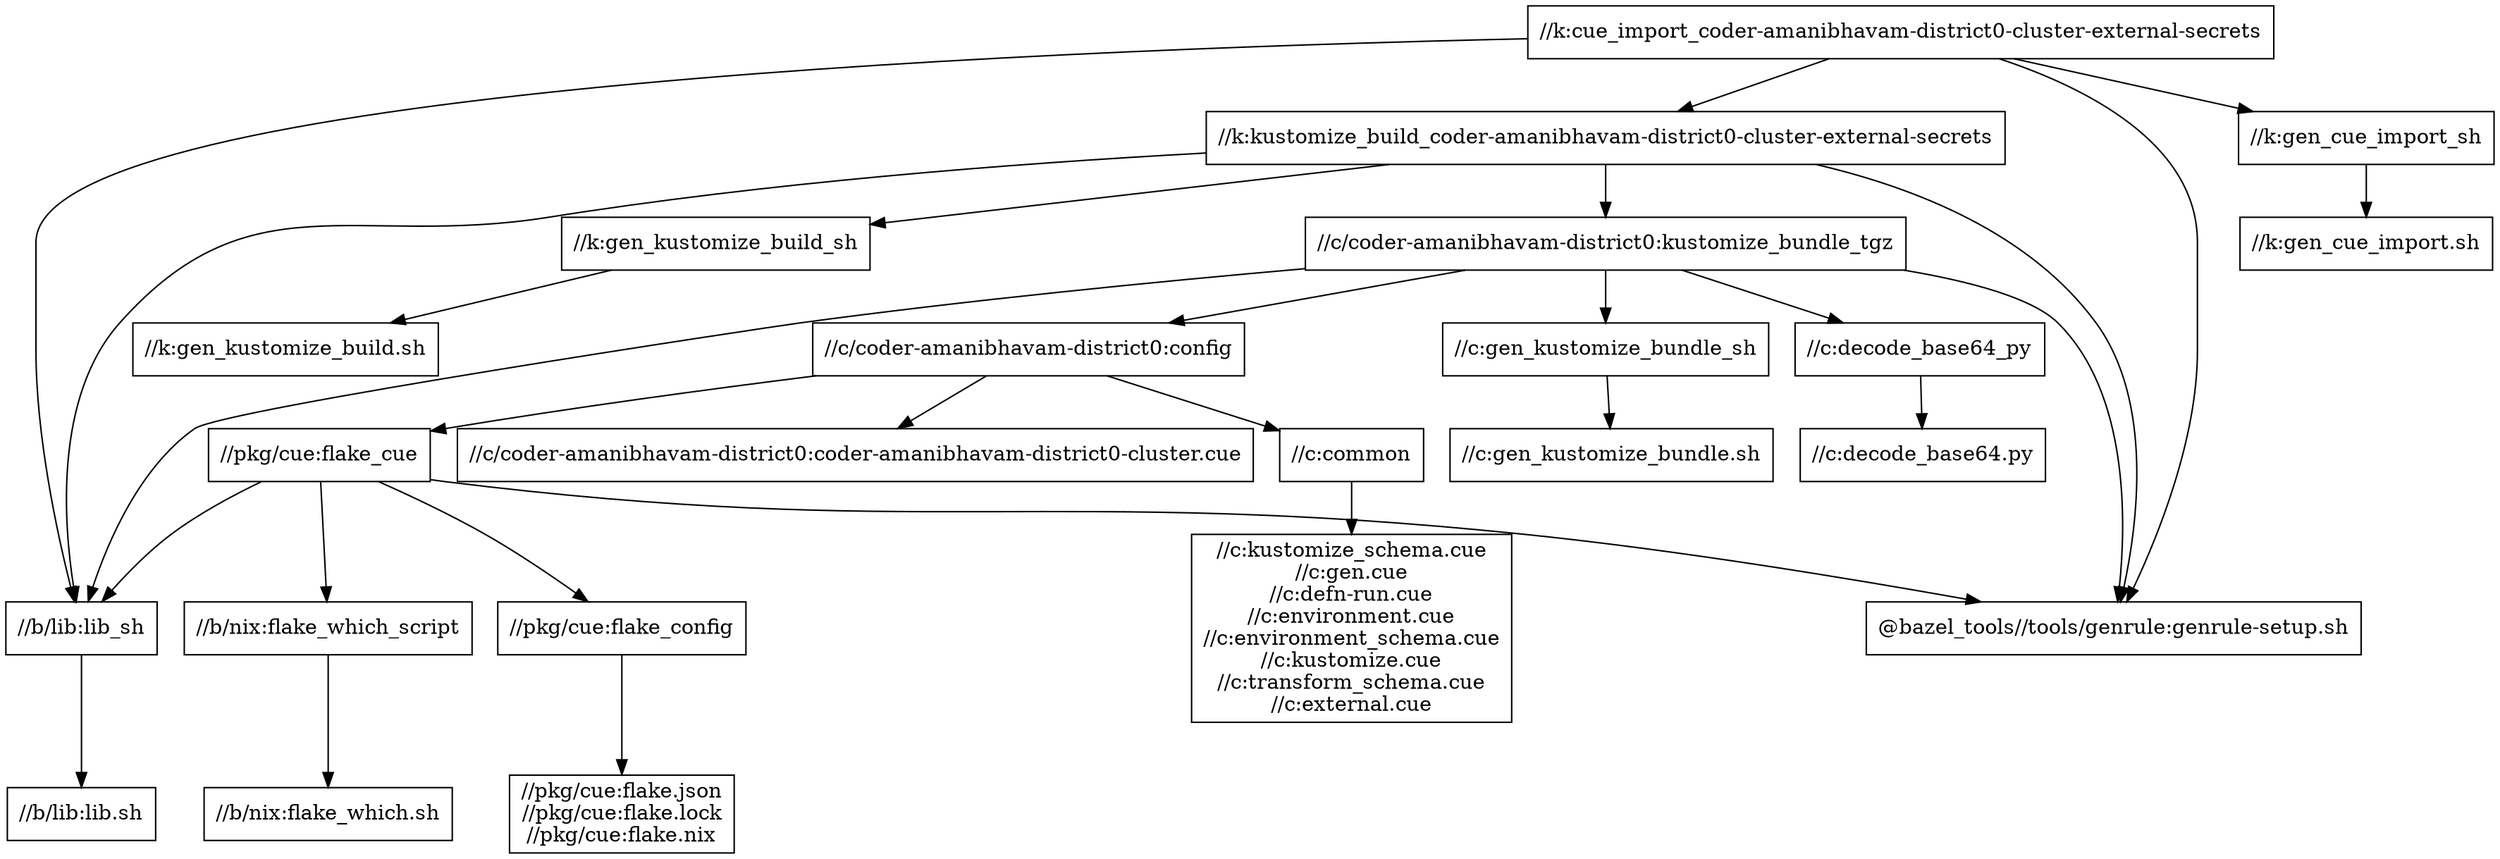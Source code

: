 digraph mygraph {
  node [shape=box];
  "//k:cue_import_coder-amanibhavam-district0-cluster-external-secrets"
  "//k:cue_import_coder-amanibhavam-district0-cluster-external-secrets" -> "//k:kustomize_build_coder-amanibhavam-district0-cluster-external-secrets"
  "//k:cue_import_coder-amanibhavam-district0-cluster-external-secrets" -> "//k:gen_cue_import_sh"
  "//k:cue_import_coder-amanibhavam-district0-cluster-external-secrets" -> "//b/lib:lib_sh"
  "//k:cue_import_coder-amanibhavam-district0-cluster-external-secrets" -> "@bazel_tools//tools/genrule:genrule-setup.sh"
  "//k:gen_cue_import_sh"
  "//k:gen_cue_import_sh" -> "//k:gen_cue_import.sh"
  "//k:gen_cue_import.sh"
  "//k:kustomize_build_coder-amanibhavam-district0-cluster-external-secrets"
  "//k:kustomize_build_coder-amanibhavam-district0-cluster-external-secrets" -> "//k:gen_kustomize_build_sh"
  "//k:kustomize_build_coder-amanibhavam-district0-cluster-external-secrets" -> "//c/coder-amanibhavam-district0:kustomize_bundle_tgz"
  "//k:kustomize_build_coder-amanibhavam-district0-cluster-external-secrets" -> "@bazel_tools//tools/genrule:genrule-setup.sh"
  "//k:kustomize_build_coder-amanibhavam-district0-cluster-external-secrets" -> "//b/lib:lib_sh"
  "//c/coder-amanibhavam-district0:kustomize_bundle_tgz"
  "//c/coder-amanibhavam-district0:kustomize_bundle_tgz" -> "//c/coder-amanibhavam-district0:config"
  "//c/coder-amanibhavam-district0:kustomize_bundle_tgz" -> "@bazel_tools//tools/genrule:genrule-setup.sh"
  "//c/coder-amanibhavam-district0:kustomize_bundle_tgz" -> "//c:gen_kustomize_bundle_sh"
  "//c/coder-amanibhavam-district0:kustomize_bundle_tgz" -> "//c:decode_base64_py"
  "//c/coder-amanibhavam-district0:kustomize_bundle_tgz" -> "//b/lib:lib_sh"
  "//k:gen_kustomize_build_sh"
  "//k:gen_kustomize_build_sh" -> "//k:gen_kustomize_build.sh"
  "//c:decode_base64_py"
  "//c:decode_base64_py" -> "//c:decode_base64.py"
  "//c:decode_base64.py"
  "//k:gen_kustomize_build.sh"
  "//c:gen_kustomize_bundle_sh"
  "//c:gen_kustomize_bundle_sh" -> "//c:gen_kustomize_bundle.sh"
  "//c/coder-amanibhavam-district0:config"
  "//c/coder-amanibhavam-district0:config" -> "//c/coder-amanibhavam-district0:coder-amanibhavam-district0-cluster.cue"
  "//c/coder-amanibhavam-district0:config" -> "//c:common"
  "//c/coder-amanibhavam-district0:config" -> "//pkg/cue:flake_cue"
  "//pkg/cue:flake_cue"
  "//pkg/cue:flake_cue" -> "//pkg/cue:flake_config"
  "//pkg/cue:flake_cue" -> "@bazel_tools//tools/genrule:genrule-setup.sh"
  "//pkg/cue:flake_cue" -> "//b/lib:lib_sh"
  "//pkg/cue:flake_cue" -> "//b/nix:flake_which_script"
  "//b/nix:flake_which_script"
  "//b/nix:flake_which_script" -> "//b/nix:flake_which.sh"
  "//b/nix:flake_which.sh"
  "//b/lib:lib_sh"
  "//b/lib:lib_sh" -> "//b/lib:lib.sh"
  "//b/lib:lib.sh"
  "@bazel_tools//tools/genrule:genrule-setup.sh"
  "//pkg/cue:flake_config"
  "//pkg/cue:flake_config" -> "//pkg/cue:flake.json\n//pkg/cue:flake.lock\n//pkg/cue:flake.nix"
  "//pkg/cue:flake.json\n//pkg/cue:flake.lock\n//pkg/cue:flake.nix"
  "//c:common"
  "//c:common" -> "//c:kustomize_schema.cue\n//c:gen.cue\n//c:defn-run.cue\n//c:environment.cue\n//c:environment_schema.cue\n//c:kustomize.cue\n//c:transform_schema.cue\n//c:external.cue"
  "//c:kustomize_schema.cue\n//c:gen.cue\n//c:defn-run.cue\n//c:environment.cue\n//c:environment_schema.cue\n//c:kustomize.cue\n//c:transform_schema.cue\n//c:external.cue"
  "//c/coder-amanibhavam-district0:coder-amanibhavam-district0-cluster.cue"
  "//c:gen_kustomize_bundle.sh"
}
